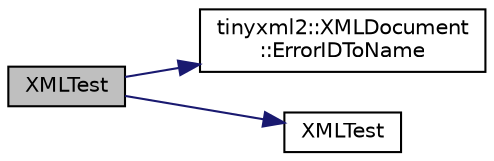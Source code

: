 digraph "XMLTest"
{
 // LATEX_PDF_SIZE
  edge [fontname="Helvetica",fontsize="10",labelfontname="Helvetica",labelfontsize="10"];
  node [fontname="Helvetica",fontsize="10",shape=record];
  rankdir="LR";
  Node1 [label="XMLTest",height=0.2,width=0.4,color="black", fillcolor="grey75", style="filled", fontcolor="black",tooltip=" "];
  Node1 -> Node2 [color="midnightblue",fontsize="10",style="solid",fontname="Helvetica"];
  Node2 [label="tinyxml2::XMLDocument\l::ErrorIDToName",height=0.2,width=0.4,color="black", fillcolor="white", style="filled",URL="$classtinyxml2_1_1_x_m_l_document.html#a639f7c295c38dc5a4aafeb2fff93da03",tooltip=" "];
  Node1 -> Node3 [color="midnightblue",fontsize="10",style="solid",fontname="Helvetica"];
  Node3 [label="XMLTest",height=0.2,width=0.4,color="black", fillcolor="white", style="filled",URL="$xmltest_8cpp.html#ac459aa4ea0852ff75972ffc070d6b986",tooltip=" "];
}
